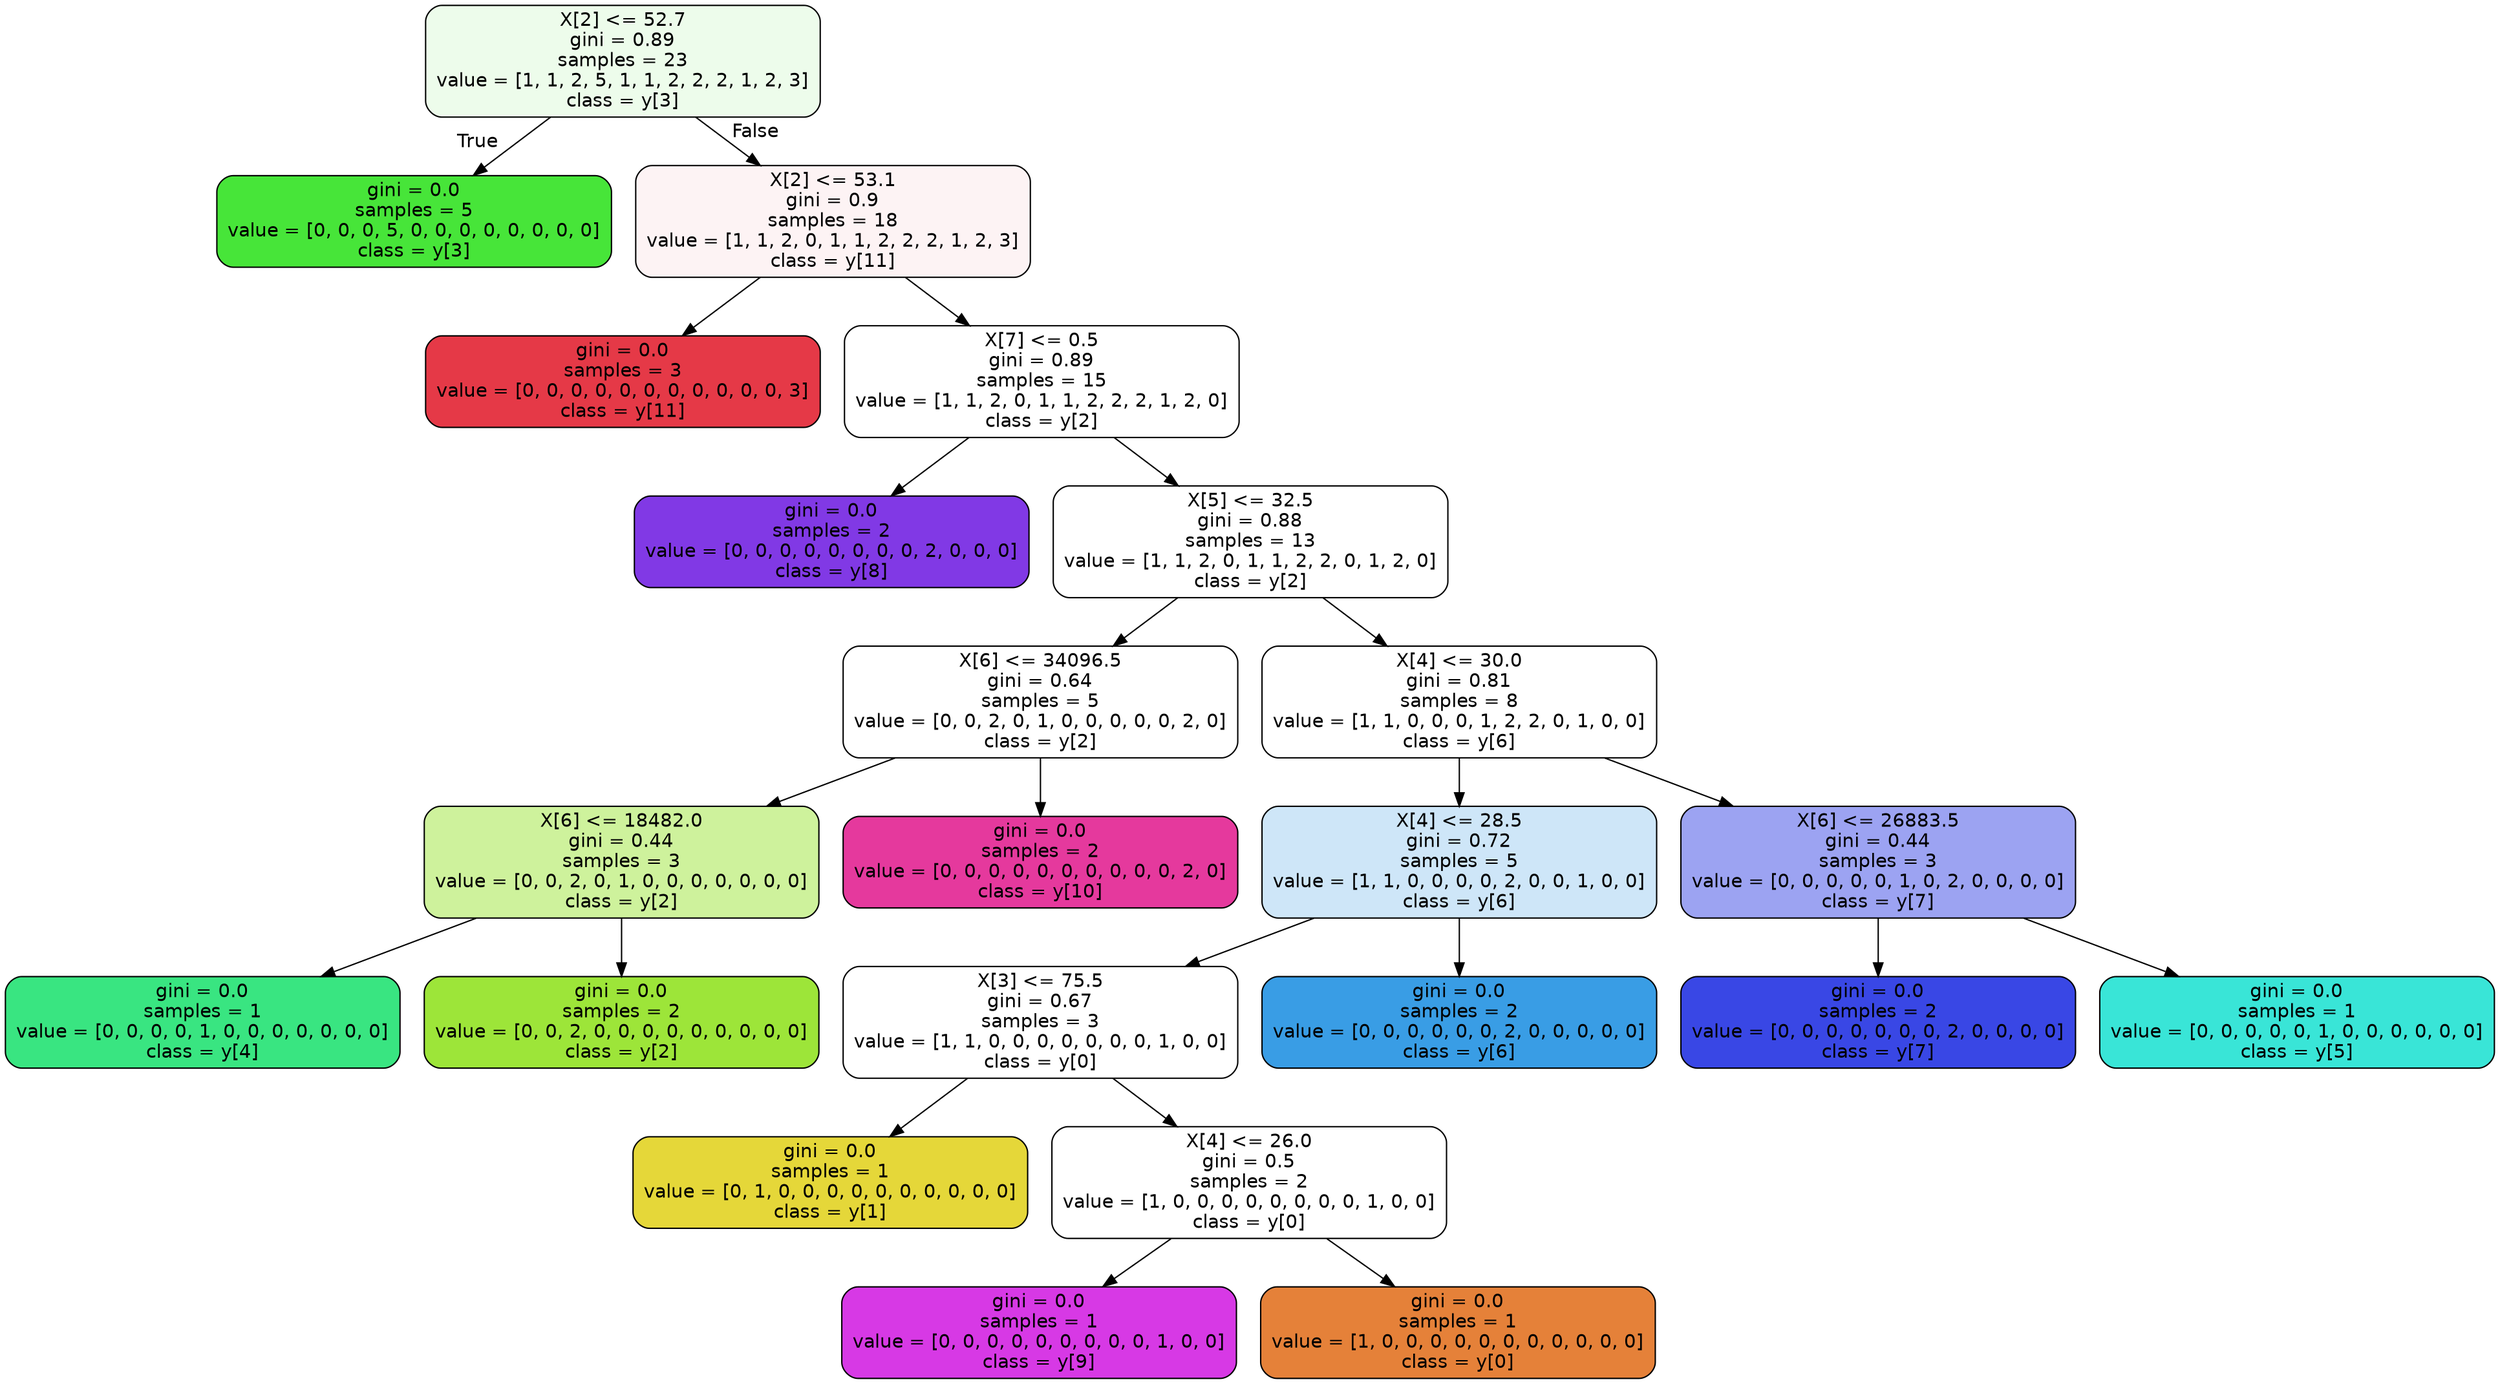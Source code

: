 digraph Tree {
node [shape=box, style="filled, rounded", color="black", fontname=helvetica] ;
edge [fontname=helvetica] ;
0 [label="X[2] <= 52.7\ngini = 0.89\nsamples = 23\nvalue = [1, 1, 2, 5, 1, 1, 2, 2, 2, 1, 2, 3]\nclass = y[3]", fillcolor="#edfceb"] ;
1 [label="gini = 0.0\nsamples = 5\nvalue = [0, 0, 0, 5, 0, 0, 0, 0, 0, 0, 0, 0]\nclass = y[3]", fillcolor="#47e539"] ;
0 -> 1 [labeldistance=2.5, labelangle=45, headlabel="True"] ;
2 [label="X[2] <= 53.1\ngini = 0.9\nsamples = 18\nvalue = [1, 1, 2, 0, 1, 1, 2, 2, 2, 1, 2, 3]\nclass = y[11]", fillcolor="#fdf3f4"] ;
0 -> 2 [labeldistance=2.5, labelangle=-45, headlabel="False"] ;
3 [label="gini = 0.0\nsamples = 3\nvalue = [0, 0, 0, 0, 0, 0, 0, 0, 0, 0, 0, 3]\nclass = y[11]", fillcolor="#e53947"] ;
2 -> 3 ;
4 [label="X[7] <= 0.5\ngini = 0.89\nsamples = 15\nvalue = [1, 1, 2, 0, 1, 1, 2, 2, 2, 1, 2, 0]\nclass = y[2]", fillcolor="#ffffff"] ;
2 -> 4 ;
5 [label="gini = 0.0\nsamples = 2\nvalue = [0, 0, 0, 0, 0, 0, 0, 0, 2, 0, 0, 0]\nclass = y[8]", fillcolor="#8139e5"] ;
4 -> 5 ;
6 [label="X[5] <= 32.5\ngini = 0.88\nsamples = 13\nvalue = [1, 1, 2, 0, 1, 1, 2, 2, 0, 1, 2, 0]\nclass = y[2]", fillcolor="#ffffff"] ;
4 -> 6 ;
7 [label="X[6] <= 34096.5\ngini = 0.64\nsamples = 5\nvalue = [0, 0, 2, 0, 1, 0, 0, 0, 0, 0, 2, 0]\nclass = y[2]", fillcolor="#ffffff"] ;
6 -> 7 ;
8 [label="X[6] <= 18482.0\ngini = 0.44\nsamples = 3\nvalue = [0, 0, 2, 0, 1, 0, 0, 0, 0, 0, 0, 0]\nclass = y[2]", fillcolor="#cef29c"] ;
7 -> 8 ;
9 [label="gini = 0.0\nsamples = 1\nvalue = [0, 0, 0, 0, 1, 0, 0, 0, 0, 0, 0, 0]\nclass = y[4]", fillcolor="#39e581"] ;
8 -> 9 ;
10 [label="gini = 0.0\nsamples = 2\nvalue = [0, 0, 2, 0, 0, 0, 0, 0, 0, 0, 0, 0]\nclass = y[2]", fillcolor="#9de539"] ;
8 -> 10 ;
11 [label="gini = 0.0\nsamples = 2\nvalue = [0, 0, 0, 0, 0, 0, 0, 0, 0, 0, 2, 0]\nclass = y[10]", fillcolor="#e5399d"] ;
7 -> 11 ;
12 [label="X[4] <= 30.0\ngini = 0.81\nsamples = 8\nvalue = [1, 1, 0, 0, 0, 1, 2, 2, 0, 1, 0, 0]\nclass = y[6]", fillcolor="#ffffff"] ;
6 -> 12 ;
13 [label="X[4] <= 28.5\ngini = 0.72\nsamples = 5\nvalue = [1, 1, 0, 0, 0, 0, 2, 0, 0, 1, 0, 0]\nclass = y[6]", fillcolor="#cee6f8"] ;
12 -> 13 ;
14 [label="X[3] <= 75.5\ngini = 0.67\nsamples = 3\nvalue = [1, 1, 0, 0, 0, 0, 0, 0, 0, 1, 0, 0]\nclass = y[0]", fillcolor="#ffffff"] ;
13 -> 14 ;
15 [label="gini = 0.0\nsamples = 1\nvalue = [0, 1, 0, 0, 0, 0, 0, 0, 0, 0, 0, 0]\nclass = y[1]", fillcolor="#e5d739"] ;
14 -> 15 ;
16 [label="X[4] <= 26.0\ngini = 0.5\nsamples = 2\nvalue = [1, 0, 0, 0, 0, 0, 0, 0, 0, 1, 0, 0]\nclass = y[0]", fillcolor="#ffffff"] ;
14 -> 16 ;
17 [label="gini = 0.0\nsamples = 1\nvalue = [0, 0, 0, 0, 0, 0, 0, 0, 0, 1, 0, 0]\nclass = y[9]", fillcolor="#d739e5"] ;
16 -> 17 ;
18 [label="gini = 0.0\nsamples = 1\nvalue = [1, 0, 0, 0, 0, 0, 0, 0, 0, 0, 0, 0]\nclass = y[0]", fillcolor="#e58139"] ;
16 -> 18 ;
19 [label="gini = 0.0\nsamples = 2\nvalue = [0, 0, 0, 0, 0, 0, 2, 0, 0, 0, 0, 0]\nclass = y[6]", fillcolor="#399de5"] ;
13 -> 19 ;
20 [label="X[6] <= 26883.5\ngini = 0.44\nsamples = 3\nvalue = [0, 0, 0, 0, 0, 1, 0, 2, 0, 0, 0, 0]\nclass = y[7]", fillcolor="#9ca3f2"] ;
12 -> 20 ;
21 [label="gini = 0.0\nsamples = 2\nvalue = [0, 0, 0, 0, 0, 0, 0, 2, 0, 0, 0, 0]\nclass = y[7]", fillcolor="#3947e5"] ;
20 -> 21 ;
22 [label="gini = 0.0\nsamples = 1\nvalue = [0, 0, 0, 0, 0, 1, 0, 0, 0, 0, 0, 0]\nclass = y[5]", fillcolor="#39e5d7"] ;
20 -> 22 ;
}